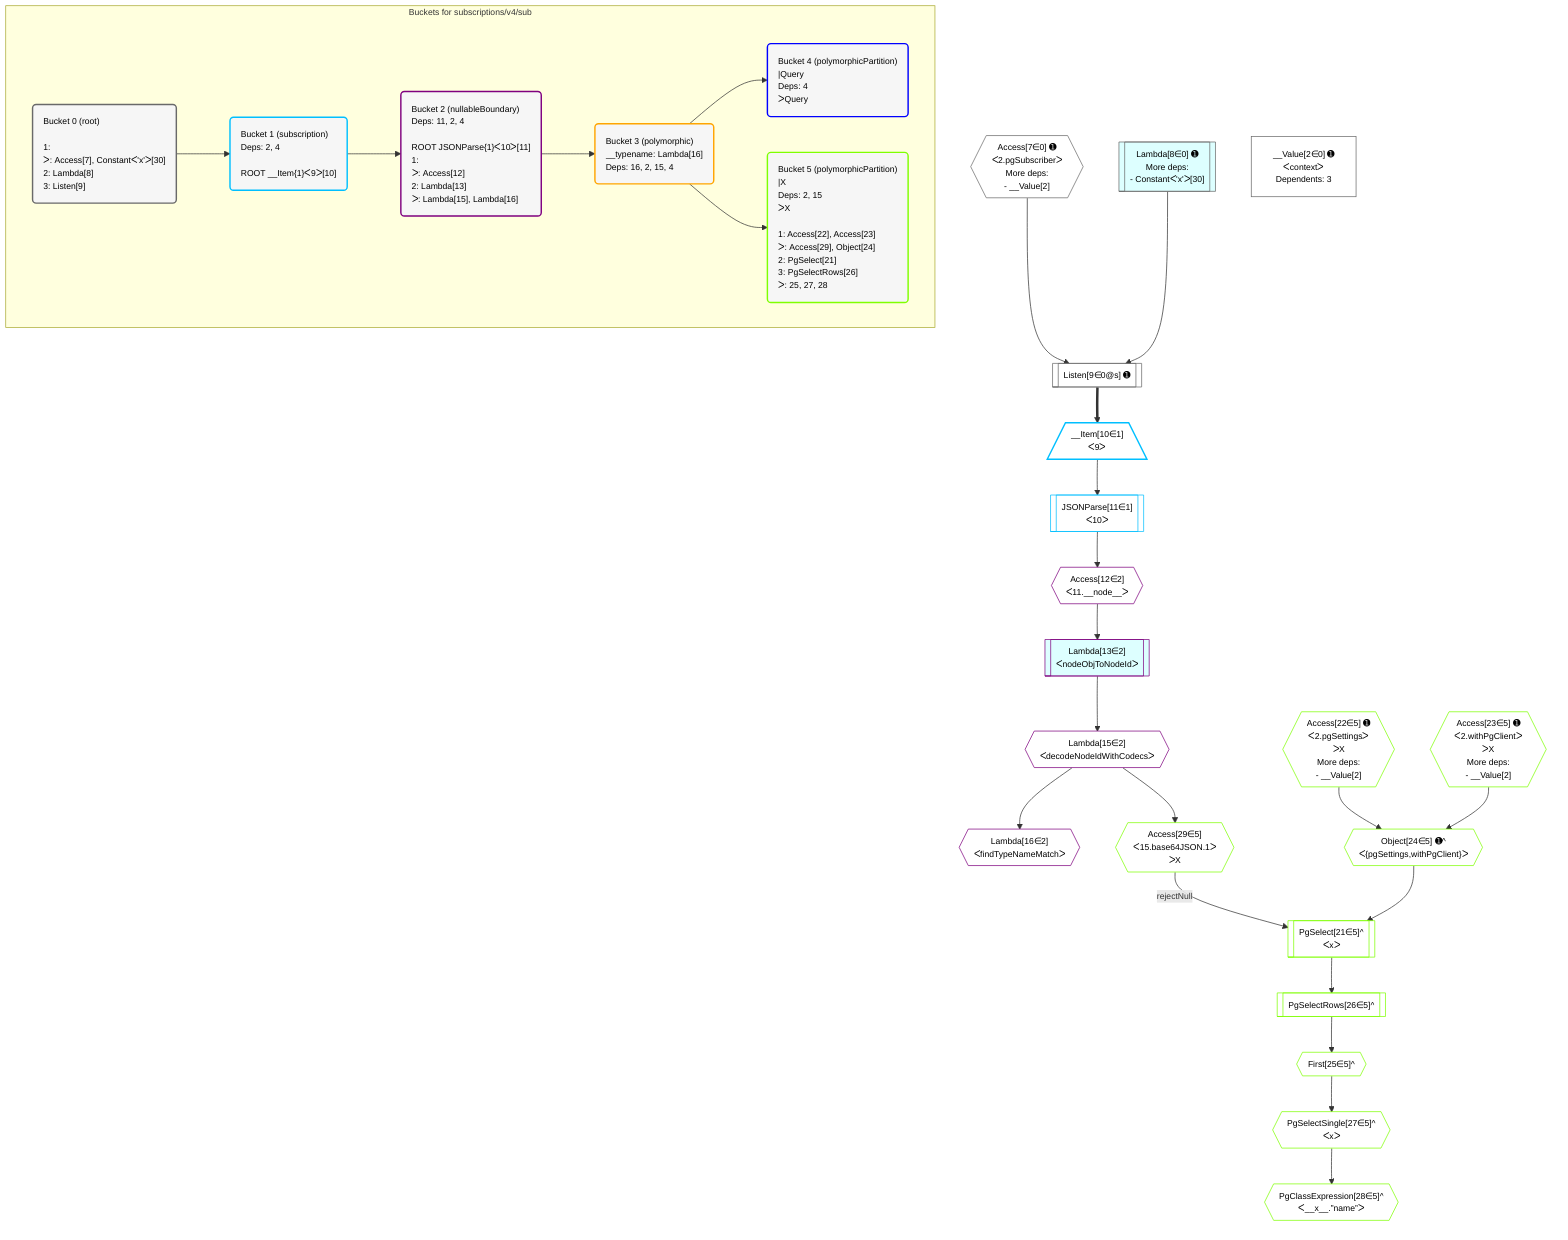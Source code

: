 %%{init: {'themeVariables': { 'fontSize': '12px'}}}%%
graph TD
    classDef path fill:#eee,stroke:#000,color:#000
    classDef plan fill:#fff,stroke-width:1px,color:#000
    classDef itemplan fill:#fff,stroke-width:2px,color:#000
    classDef unbatchedplan fill:#dff,stroke-width:1px,color:#000
    classDef sideeffectplan fill:#fcc,stroke-width:2px,color:#000
    classDef bucket fill:#f6f6f6,color:#000,stroke-width:2px,text-align:left

    subgraph "Buckets for subscriptions/v4/sub"
    Bucket0("Bucket 0 (root)<br /><br />1: <br />ᐳ: Access[7], Constantᐸ'x'ᐳ[30]<br />2: Lambda[8]<br />3: Listen[9]"):::bucket
    Bucket1("Bucket 1 (subscription)<br />Deps: 2, 4<br /><br />ROOT __Item{1}ᐸ9ᐳ[10]"):::bucket
    Bucket2("Bucket 2 (nullableBoundary)<br />Deps: 11, 2, 4<br /><br />ROOT JSONParse{1}ᐸ10ᐳ[11]<br />1: <br />ᐳ: Access[12]<br />2: Lambda[13]<br />ᐳ: Lambda[15], Lambda[16]"):::bucket
    Bucket3("Bucket 3 (polymorphic)<br />__typename: Lambda[16]<br />Deps: 16, 2, 15, 4"):::bucket
    Bucket4("Bucket 4 (polymorphicPartition)<br />|Query<br />Deps: 4<br />ᐳQuery"):::bucket
    Bucket5("Bucket 5 (polymorphicPartition)<br />|X<br />Deps: 2, 15<br />ᐳX<br /><br />1: Access[22], Access[23]<br />ᐳ: Access[29], Object[24]<br />2: PgSelect[21]<br />3: PgSelectRows[26]<br />ᐳ: 25, 27, 28"):::bucket
    end
    Bucket0 --> Bucket1
    Bucket1 --> Bucket2
    Bucket2 --> Bucket3
    Bucket3 --> Bucket4 & Bucket5

    %% plan dependencies
    Listen9[["Listen[9∈0@s] ➊"]]:::plan
    Access7{{"Access[7∈0] ➊<br />ᐸ2.pgSubscriberᐳ<br />More deps:<br />- __Value[2]"}}:::plan
    Lambda8[["Lambda[8∈0] ➊<br />More deps:<br />- Constantᐸ'x'ᐳ[30]"]]:::unbatchedplan
    Access7 & Lambda8 --> Listen9
    __Value2["__Value[2∈0] ➊<br />ᐸcontextᐳ<br />Dependents: 3"]:::plan
    __Item10[/"__Item[10∈1]<br />ᐸ9ᐳ"\]:::itemplan
    Listen9 ==> __Item10
    JSONParse11[["JSONParse[11∈1]<br />ᐸ10ᐳ"]]:::plan
    __Item10 --> JSONParse11
    Access12{{"Access[12∈2]<br />ᐸ11.__node__ᐳ"}}:::plan
    JSONParse11 --> Access12
    Lambda13[["Lambda[13∈2]<br />ᐸnodeObjToNodeIdᐳ"]]:::unbatchedplan
    Access12 --> Lambda13
    Lambda15{{"Lambda[15∈2]<br />ᐸdecodeNodeIdWithCodecsᐳ"}}:::plan
    Lambda13 --> Lambda15
    Lambda16{{"Lambda[16∈2]<br />ᐸfindTypeNameMatchᐳ"}}:::plan
    Lambda15 --> Lambda16
    PgSelect21[["PgSelect[21∈5]^<br />ᐸxᐳ"]]:::plan
    Object24{{"Object[24∈5] ➊^<br />ᐸ{pgSettings,withPgClient}ᐳ"}}:::plan
    Access29{{"Access[29∈5]<br />ᐸ15.base64JSON.1ᐳ<br />ᐳX"}}:::plan
    Access29 -->|rejectNull| PgSelect21
    Object24 --> PgSelect21
    Access22{{"Access[22∈5] ➊<br />ᐸ2.pgSettingsᐳ<br />ᐳX<br />More deps:<br />- __Value[2]"}}:::plan
    Access23{{"Access[23∈5] ➊<br />ᐸ2.withPgClientᐳ<br />ᐳX<br />More deps:<br />- __Value[2]"}}:::plan
    Access22 & Access23 --> Object24
    First25{{"First[25∈5]^"}}:::plan
    PgSelectRows26[["PgSelectRows[26∈5]^"]]:::plan
    PgSelectRows26 --> First25
    PgSelect21 --> PgSelectRows26
    PgSelectSingle27{{"PgSelectSingle[27∈5]^<br />ᐸxᐳ"}}:::plan
    First25 --> PgSelectSingle27
    PgClassExpression28{{"PgClassExpression[28∈5]^<br />ᐸ__x__.”name”ᐳ"}}:::plan
    PgSelectSingle27 --> PgClassExpression28
    Lambda15 --> Access29

    %% define steps
    classDef bucket0 stroke:#696969
    class Bucket0,__Value2,Access7,Lambda8,Listen9 bucket0
    classDef bucket1 stroke:#00bfff
    class Bucket1,__Item10,JSONParse11 bucket1
    classDef bucket2 stroke:#7f007f
    class Bucket2,Access12,Lambda13,Lambda15,Lambda16 bucket2
    classDef bucket3 stroke:#ffa500
    class Bucket3 bucket3
    classDef bucket4 stroke:#0000ff
    class Bucket4 bucket4
    classDef bucket5 stroke:#7fff00
    class Bucket5,PgSelect21,Access22,Access23,Object24,First25,PgSelectRows26,PgSelectSingle27,PgClassExpression28,Access29 bucket5